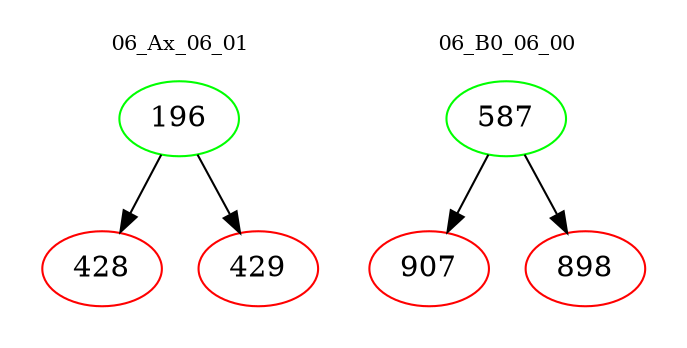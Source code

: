 digraph{
subgraph cluster_0 {
color = white
label = "06_Ax_06_01";
fontsize=10;
T0_196 [label="196", color="green"]
T0_196 -> T0_428 [color="black"]
T0_428 [label="428", color="red"]
T0_196 -> T0_429 [color="black"]
T0_429 [label="429", color="red"]
}
subgraph cluster_1 {
color = white
label = "06_B0_06_00";
fontsize=10;
T1_587 [label="587", color="green"]
T1_587 -> T1_907 [color="black"]
T1_907 [label="907", color="red"]
T1_587 -> T1_898 [color="black"]
T1_898 [label="898", color="red"]
}
}
